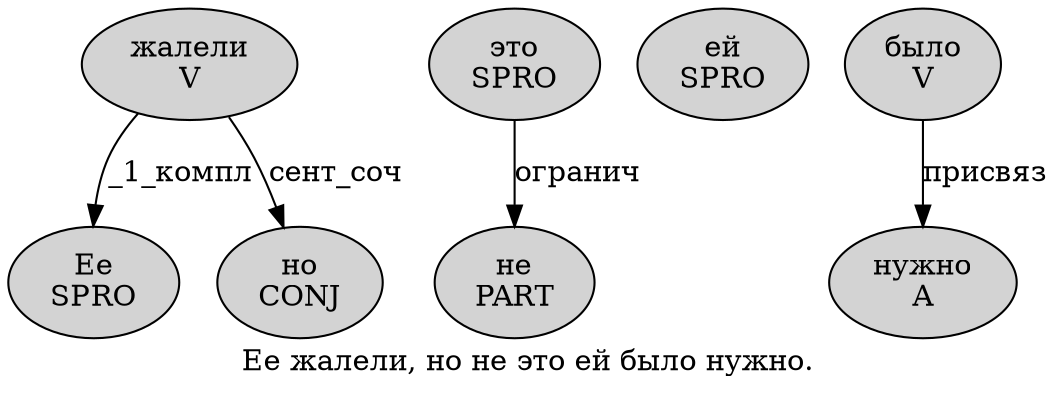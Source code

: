 digraph SENTENCE_1360 {
	graph [label="Ее жалели, но не это ей было нужно."]
	node [style=filled]
		0 [label="Ее
SPRO" color="" fillcolor=lightgray penwidth=1 shape=ellipse]
		1 [label="жалели
V" color="" fillcolor=lightgray penwidth=1 shape=ellipse]
		3 [label="но
CONJ" color="" fillcolor=lightgray penwidth=1 shape=ellipse]
		4 [label="не
PART" color="" fillcolor=lightgray penwidth=1 shape=ellipse]
		5 [label="это
SPRO" color="" fillcolor=lightgray penwidth=1 shape=ellipse]
		6 [label="ей
SPRO" color="" fillcolor=lightgray penwidth=1 shape=ellipse]
		7 [label="было
V" color="" fillcolor=lightgray penwidth=1 shape=ellipse]
		8 [label="нужно
A" color="" fillcolor=lightgray penwidth=1 shape=ellipse]
			5 -> 4 [label="огранич"]
			7 -> 8 [label="присвяз"]
			1 -> 0 [label="_1_компл"]
			1 -> 3 [label="сент_соч"]
}